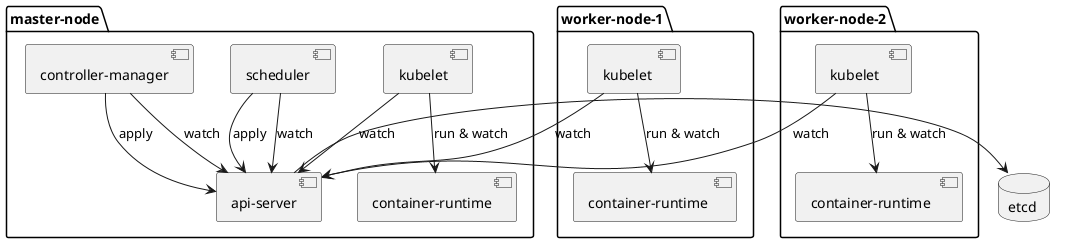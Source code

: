 @startuml
database etcd [
  etcd 
]

package "master-node" {
  [api-server] -> etcd

  [kubelet] --> [api-server] : watch
  [kubelet] --> [container-runtime] : run & watch
  
  [scheduler] --> [api-server] : watch
  [scheduler] --> [api-server] : apply

  [controller-manager] --> [api-server] : watch
  [controller-manager] --> [api-server] : apply
}

package "worker-node-1" {
  [kubelet ] --> [api-server] : watch
  [kubelet ] --> [container-runtime ] : run & watch

}

package "worker-node-2" {
  [kubelet  ] --> [api-server] : watch
  [kubelet  ] --> [container-runtime  ] : run & watch
}

@enduml